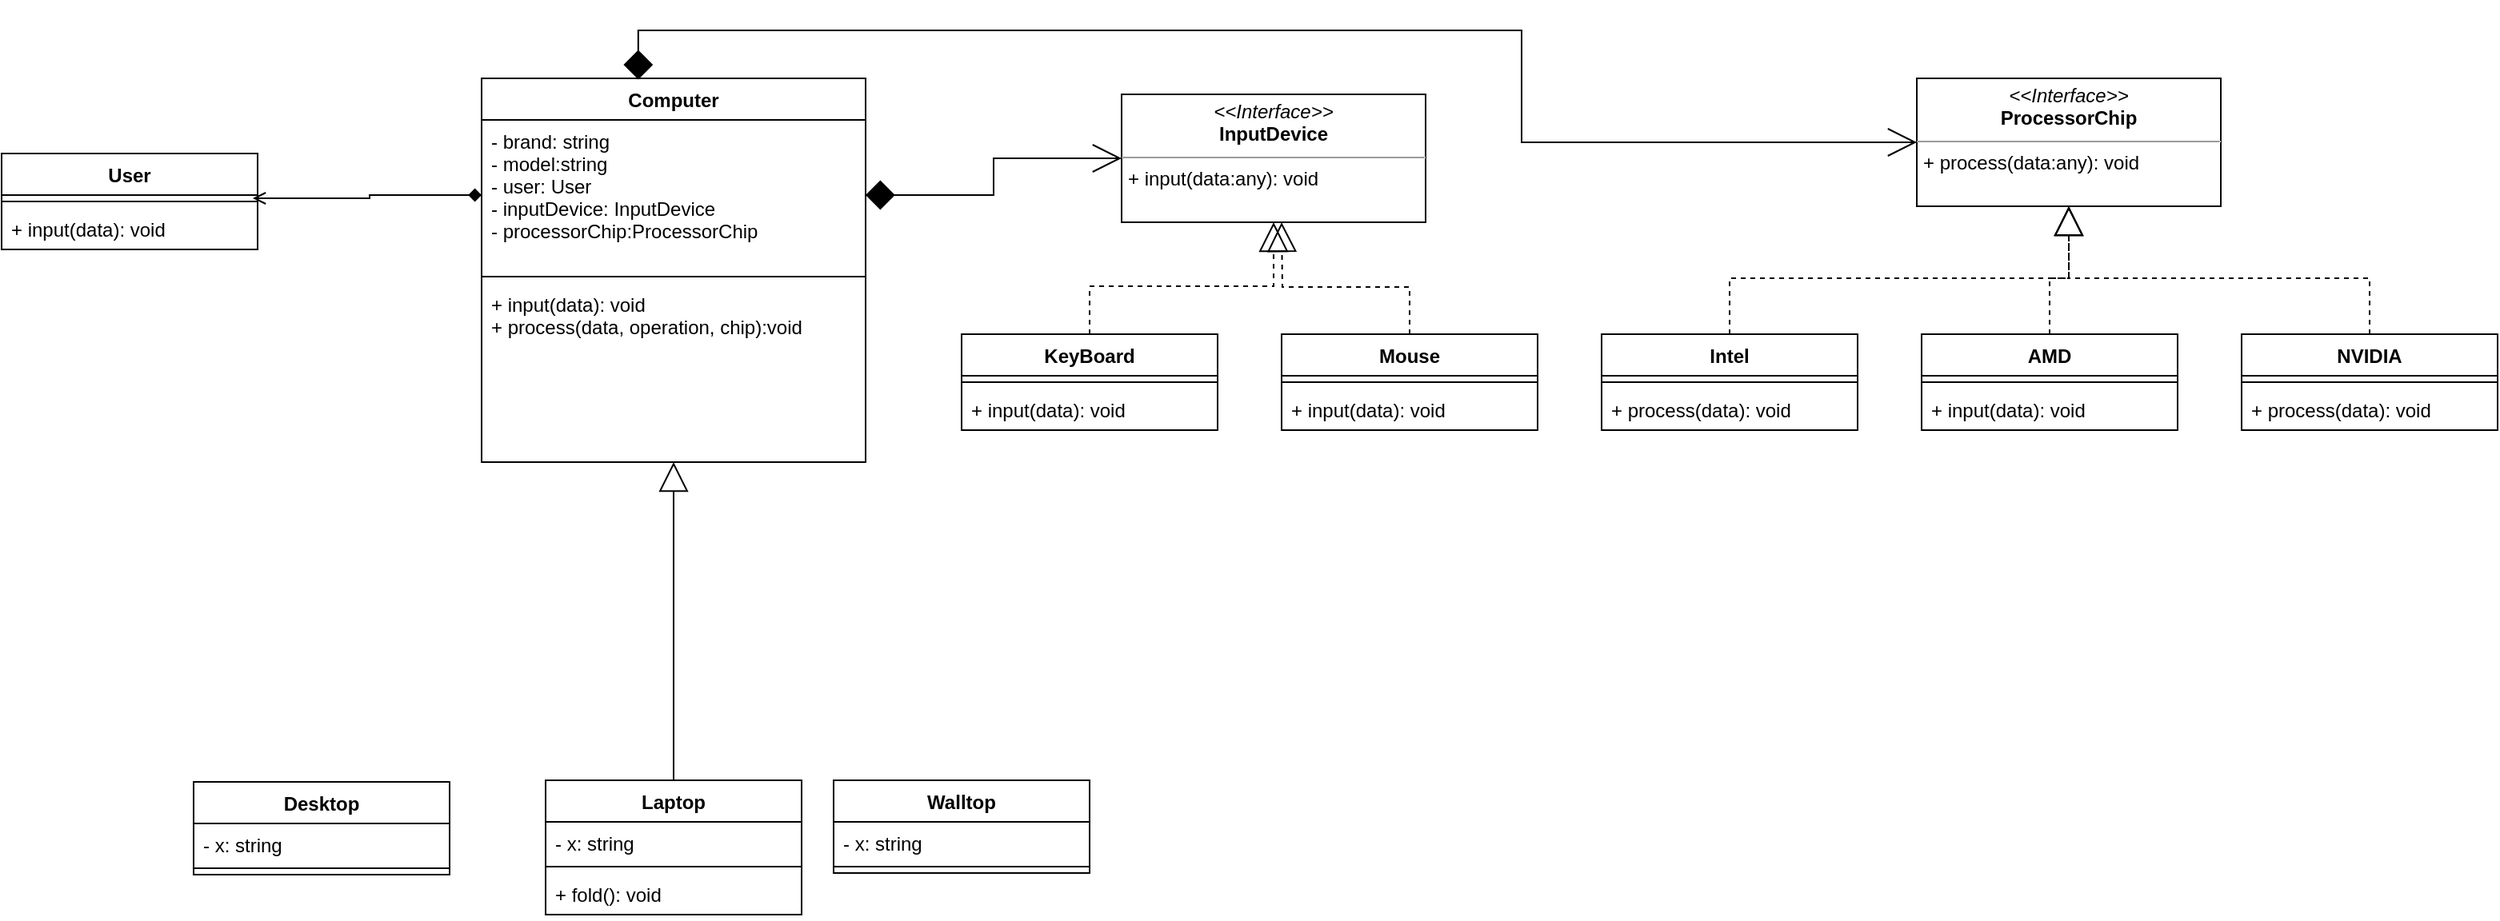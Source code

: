 <mxfile version="16.5.1" type="device"><diagram id="beDGnjfkKSLwrwUo9Oyk" name="Page-2"><mxGraphModel dx="1021" dy="1751" grid="1" gridSize="10" guides="1" tooltips="1" connect="1" arrows="1" fold="1" page="1" pageScale="1" pageWidth="850" pageHeight="1100" math="0" shadow="0"><root><mxCell id="rgCSnwu9Jpfe-jQjMlov-0"/><mxCell id="rgCSnwu9Jpfe-jQjMlov-1" parent="rgCSnwu9Jpfe-jQjMlov-0"/><mxCell id="rgCSnwu9Jpfe-jQjMlov-2" value="Computer" style="swimlane;fontStyle=1;align=center;verticalAlign=top;childLayout=stackLayout;horizontal=1;startSize=26;horizontalStack=0;resizeParent=1;resizeParentMax=0;resizeLast=0;collapsible=1;marginBottom=0;" parent="rgCSnwu9Jpfe-jQjMlov-1" vertex="1"><mxGeometry x="340" y="-120" width="240" height="240" as="geometry"/></mxCell><mxCell id="rgCSnwu9Jpfe-jQjMlov-3" value="- brand: string&#10;- model:string&#10;- user: User&#10;- inputDevice: InputDevice&#10;- processorChip:ProcessorChip" style="text;strokeColor=none;fillColor=none;align=left;verticalAlign=top;spacingLeft=4;spacingRight=4;overflow=hidden;rotatable=0;points=[[0,0.5],[1,0.5]];portConstraint=eastwest;" parent="rgCSnwu9Jpfe-jQjMlov-2" vertex="1"><mxGeometry y="26" width="240" height="94" as="geometry"/></mxCell><mxCell id="rgCSnwu9Jpfe-jQjMlov-4" value="" style="line;strokeWidth=1;fillColor=none;align=left;verticalAlign=middle;spacingTop=-1;spacingLeft=3;spacingRight=3;rotatable=0;labelPosition=right;points=[];portConstraint=eastwest;" parent="rgCSnwu9Jpfe-jQjMlov-2" vertex="1"><mxGeometry y="120" width="240" height="8" as="geometry"/></mxCell><mxCell id="rgCSnwu9Jpfe-jQjMlov-5" value="+ input(data): void&#10;+ process(data, operation, chip):void" style="text;strokeColor=none;fillColor=none;align=left;verticalAlign=top;spacingLeft=4;spacingRight=4;overflow=hidden;rotatable=0;points=[[0,0.5],[1,0.5]];portConstraint=eastwest;" parent="rgCSnwu9Jpfe-jQjMlov-2" vertex="1"><mxGeometry y="128" width="240" height="112" as="geometry"/></mxCell><mxCell id="rgCSnwu9Jpfe-jQjMlov-8" value="Desktop" style="swimlane;fontStyle=1;align=center;verticalAlign=top;childLayout=stackLayout;horizontal=1;startSize=26;horizontalStack=0;resizeParent=1;resizeParentMax=0;resizeLast=0;collapsible=1;marginBottom=0;" parent="rgCSnwu9Jpfe-jQjMlov-1" vertex="1"><mxGeometry x="160" y="320" width="160" height="58" as="geometry"/></mxCell><mxCell id="rgCSnwu9Jpfe-jQjMlov-9" value="- x: string&#10;" style="text;strokeColor=none;fillColor=none;align=left;verticalAlign=top;spacingLeft=4;spacingRight=4;overflow=hidden;rotatable=0;points=[[0,0.5],[1,0.5]];portConstraint=eastwest;" parent="rgCSnwu9Jpfe-jQjMlov-8" vertex="1"><mxGeometry y="26" width="160" height="24" as="geometry"/></mxCell><mxCell id="rgCSnwu9Jpfe-jQjMlov-10" value="" style="line;strokeWidth=1;fillColor=none;align=left;verticalAlign=middle;spacingTop=-1;spacingLeft=3;spacingRight=3;rotatable=0;labelPosition=right;points=[];portConstraint=eastwest;" parent="rgCSnwu9Jpfe-jQjMlov-8" vertex="1"><mxGeometry y="50" width="160" height="8" as="geometry"/></mxCell><mxCell id="U3gfmyDTUw4HRqLAKLhG-10" style="edgeStyle=orthogonalEdgeStyle;rounded=0;orthogonalLoop=1;jettySize=auto;html=1;endArrow=block;endFill=0;endSize=16;" edge="1" parent="rgCSnwu9Jpfe-jQjMlov-1" source="dHRBcFLl5TiN18krAdYi-0" target="rgCSnwu9Jpfe-jQjMlov-2"><mxGeometry relative="1" as="geometry"/></mxCell><mxCell id="dHRBcFLl5TiN18krAdYi-0" value="Laptop" style="swimlane;fontStyle=1;align=center;verticalAlign=top;childLayout=stackLayout;horizontal=1;startSize=26;horizontalStack=0;resizeParent=1;resizeParentMax=0;resizeLast=0;collapsible=1;marginBottom=0;" parent="rgCSnwu9Jpfe-jQjMlov-1" vertex="1"><mxGeometry x="380" y="319" width="160" height="84" as="geometry"/></mxCell><mxCell id="dHRBcFLl5TiN18krAdYi-1" value="- x: string&#10;" style="text;strokeColor=none;fillColor=none;align=left;verticalAlign=top;spacingLeft=4;spacingRight=4;overflow=hidden;rotatable=0;points=[[0,0.5],[1,0.5]];portConstraint=eastwest;" parent="dHRBcFLl5TiN18krAdYi-0" vertex="1"><mxGeometry y="26" width="160" height="24" as="geometry"/></mxCell><mxCell id="dHRBcFLl5TiN18krAdYi-2" value="" style="line;strokeWidth=1;fillColor=none;align=left;verticalAlign=middle;spacingTop=-1;spacingLeft=3;spacingRight=3;rotatable=0;labelPosition=right;points=[];portConstraint=eastwest;" parent="dHRBcFLl5TiN18krAdYi-0" vertex="1"><mxGeometry y="50" width="160" height="8" as="geometry"/></mxCell><mxCell id="dHRBcFLl5TiN18krAdYi-3" value="+ fold(): void" style="text;strokeColor=none;fillColor=none;align=left;verticalAlign=top;spacingLeft=4;spacingRight=4;overflow=hidden;rotatable=0;points=[[0,0.5],[1,0.5]];portConstraint=eastwest;" parent="dHRBcFLl5TiN18krAdYi-0" vertex="1"><mxGeometry y="58" width="160" height="26" as="geometry"/></mxCell><mxCell id="dHRBcFLl5TiN18krAdYi-4" value="Walltop" style="swimlane;fontStyle=1;align=center;verticalAlign=top;childLayout=stackLayout;horizontal=1;startSize=26;horizontalStack=0;resizeParent=1;resizeParentMax=0;resizeLast=0;collapsible=1;marginBottom=0;" parent="rgCSnwu9Jpfe-jQjMlov-1" vertex="1"><mxGeometry x="560" y="319" width="160" height="58" as="geometry"/></mxCell><mxCell id="dHRBcFLl5TiN18krAdYi-5" value="- x: string&#10;" style="text;strokeColor=none;fillColor=none;align=left;verticalAlign=top;spacingLeft=4;spacingRight=4;overflow=hidden;rotatable=0;points=[[0,0.5],[1,0.5]];portConstraint=eastwest;" parent="dHRBcFLl5TiN18krAdYi-4" vertex="1"><mxGeometry y="26" width="160" height="24" as="geometry"/></mxCell><mxCell id="dHRBcFLl5TiN18krAdYi-6" value="" style="line;strokeWidth=1;fillColor=none;align=left;verticalAlign=middle;spacingTop=-1;spacingLeft=3;spacingRight=3;rotatable=0;labelPosition=right;points=[];portConstraint=eastwest;" parent="dHRBcFLl5TiN18krAdYi-4" vertex="1"><mxGeometry y="50" width="160" height="8" as="geometry"/></mxCell><mxCell id="dHRBcFLl5TiN18krAdYi-33" style="edgeStyle=orthogonalEdgeStyle;rounded=0;orthogonalLoop=1;jettySize=auto;html=1;entryX=0.5;entryY=1;entryDx=0;entryDy=0;startArrow=none;startFill=0;endArrow=block;endFill=0;dashed=1;endSize=16;" parent="rgCSnwu9Jpfe-jQjMlov-1" source="dHRBcFLl5TiN18krAdYi-10" target="dHRBcFLl5TiN18krAdYi-31" edge="1"><mxGeometry relative="1" as="geometry"/></mxCell><mxCell id="dHRBcFLl5TiN18krAdYi-10" value="KeyBoard" style="swimlane;fontStyle=1;align=center;verticalAlign=top;childLayout=stackLayout;horizontal=1;startSize=26;horizontalStack=0;resizeParent=1;resizeParentMax=0;resizeLast=0;collapsible=1;marginBottom=0;" parent="rgCSnwu9Jpfe-jQjMlov-1" vertex="1"><mxGeometry x="640" y="40" width="160" height="60" as="geometry"/></mxCell><mxCell id="dHRBcFLl5TiN18krAdYi-12" value="" style="line;strokeWidth=1;fillColor=none;align=left;verticalAlign=middle;spacingTop=-1;spacingLeft=3;spacingRight=3;rotatable=0;labelPosition=right;points=[];portConstraint=eastwest;" parent="dHRBcFLl5TiN18krAdYi-10" vertex="1"><mxGeometry y="26" width="160" height="8" as="geometry"/></mxCell><mxCell id="dHRBcFLl5TiN18krAdYi-13" value="+ input(data): void" style="text;strokeColor=none;fillColor=none;align=left;verticalAlign=top;spacingLeft=4;spacingRight=4;overflow=hidden;rotatable=0;points=[[0,0.5],[1,0.5]];portConstraint=eastwest;" parent="dHRBcFLl5TiN18krAdYi-10" vertex="1"><mxGeometry y="34" width="160" height="26" as="geometry"/></mxCell><mxCell id="dHRBcFLl5TiN18krAdYi-34" style="edgeStyle=orthogonalEdgeStyle;rounded=0;orthogonalLoop=1;jettySize=auto;html=1;dashed=1;startArrow=none;startFill=0;endArrow=block;endFill=0;endSize=16;" parent="rgCSnwu9Jpfe-jQjMlov-1" source="dHRBcFLl5TiN18krAdYi-14" edge="1"><mxGeometry relative="1" as="geometry"><mxPoint x="840" y="-30" as="targetPoint"/></mxGeometry></mxCell><mxCell id="dHRBcFLl5TiN18krAdYi-14" value="Mouse" style="swimlane;fontStyle=1;align=center;verticalAlign=top;childLayout=stackLayout;horizontal=1;startSize=26;horizontalStack=0;resizeParent=1;resizeParentMax=0;resizeLast=0;collapsible=1;marginBottom=0;" parent="rgCSnwu9Jpfe-jQjMlov-1" vertex="1"><mxGeometry x="840" y="40" width="160" height="60" as="geometry"/></mxCell><mxCell id="dHRBcFLl5TiN18krAdYi-15" value="" style="line;strokeWidth=1;fillColor=none;align=left;verticalAlign=middle;spacingTop=-1;spacingLeft=3;spacingRight=3;rotatable=0;labelPosition=right;points=[];portConstraint=eastwest;" parent="dHRBcFLl5TiN18krAdYi-14" vertex="1"><mxGeometry y="26" width="160" height="8" as="geometry"/></mxCell><mxCell id="dHRBcFLl5TiN18krAdYi-16" value="+ input(data): void" style="text;strokeColor=none;fillColor=none;align=left;verticalAlign=top;spacingLeft=4;spacingRight=4;overflow=hidden;rotatable=0;points=[[0,0.5],[1,0.5]];portConstraint=eastwest;" parent="dHRBcFLl5TiN18krAdYi-14" vertex="1"><mxGeometry y="34" width="160" height="26" as="geometry"/></mxCell><mxCell id="dHRBcFLl5TiN18krAdYi-19" value="User" style="swimlane;fontStyle=1;align=center;verticalAlign=top;childLayout=stackLayout;horizontal=1;startSize=26;horizontalStack=0;resizeParent=1;resizeParentMax=0;resizeLast=0;collapsible=1;marginBottom=0;" parent="rgCSnwu9Jpfe-jQjMlov-1" vertex="1"><mxGeometry x="40" y="-73" width="160" height="60" as="geometry"/></mxCell><mxCell id="dHRBcFLl5TiN18krAdYi-20" value="" style="line;strokeWidth=1;fillColor=none;align=left;verticalAlign=middle;spacingTop=-1;spacingLeft=3;spacingRight=3;rotatable=0;labelPosition=right;points=[];portConstraint=eastwest;" parent="dHRBcFLl5TiN18krAdYi-19" vertex="1"><mxGeometry y="26" width="160" height="8" as="geometry"/></mxCell><mxCell id="dHRBcFLl5TiN18krAdYi-21" value="+ input(data): void" style="text;strokeColor=none;fillColor=none;align=left;verticalAlign=top;spacingLeft=4;spacingRight=4;overflow=hidden;rotatable=0;points=[[0,0.5],[1,0.5]];portConstraint=eastwest;" parent="dHRBcFLl5TiN18krAdYi-19" vertex="1"><mxGeometry y="34" width="160" height="26" as="geometry"/></mxCell><mxCell id="dHRBcFLl5TiN18krAdYi-22" style="edgeStyle=orthogonalEdgeStyle;rounded=0;orthogonalLoop=1;jettySize=auto;html=1;entryX=0.981;entryY=0.25;entryDx=0;entryDy=0;entryPerimeter=0;startArrow=diamond;startFill=1;endArrow=open;endFill=0;" parent="rgCSnwu9Jpfe-jQjMlov-1" source="rgCSnwu9Jpfe-jQjMlov-3" target="dHRBcFLl5TiN18krAdYi-20" edge="1"><mxGeometry relative="1" as="geometry"/></mxCell><mxCell id="dHRBcFLl5TiN18krAdYi-31" value="&lt;p style=&quot;margin: 0px ; margin-top: 4px ; text-align: center&quot;&gt;&lt;i&gt;&amp;lt;&amp;lt;Interface&amp;gt;&amp;gt;&lt;/i&gt;&lt;br&gt;&lt;b&gt;InputDevice&lt;/b&gt;&lt;/p&gt;&lt;hr size=&quot;1&quot;&gt;&lt;p style=&quot;margin: 0px ; margin-left: 4px&quot;&gt;&lt;/p&gt;&lt;p style=&quot;margin: 0px ; margin-left: 4px&quot;&gt;+ input(data:any): void&lt;br&gt;&lt;br&gt;&lt;/p&gt;" style="verticalAlign=top;align=left;overflow=fill;fontSize=12;fontFamily=Helvetica;html=1;" parent="rgCSnwu9Jpfe-jQjMlov-1" vertex="1"><mxGeometry x="740" y="-110" width="190" height="80" as="geometry"/></mxCell><mxCell id="dHRBcFLl5TiN18krAdYi-35" value="&lt;p style=&quot;margin: 0px ; margin-top: 4px ; text-align: center&quot;&gt;&lt;i&gt;&amp;lt;&amp;lt;Interface&amp;gt;&amp;gt;&lt;/i&gt;&lt;br&gt;&lt;b&gt;ProcessorChip&lt;/b&gt;&lt;/p&gt;&lt;hr size=&quot;1&quot;&gt;&lt;p style=&quot;margin: 0px ; margin-left: 4px&quot;&gt;&lt;/p&gt;&lt;p style=&quot;margin: 0px ; margin-left: 4px&quot;&gt;+ process(data:any): void&lt;br&gt;&lt;br&gt;&lt;/p&gt;" style="verticalAlign=top;align=left;overflow=fill;fontSize=12;fontFamily=Helvetica;html=1;" parent="rgCSnwu9Jpfe-jQjMlov-1" vertex="1"><mxGeometry x="1237" y="-120" width="190" height="80" as="geometry"/></mxCell><mxCell id="dHRBcFLl5TiN18krAdYi-36" value="Intel" style="swimlane;fontStyle=1;align=center;verticalAlign=top;childLayout=stackLayout;horizontal=1;startSize=26;horizontalStack=0;resizeParent=1;resizeParentMax=0;resizeLast=0;collapsible=1;marginBottom=0;" parent="rgCSnwu9Jpfe-jQjMlov-1" vertex="1"><mxGeometry x="1040" y="40" width="160" height="60" as="geometry"/></mxCell><mxCell id="dHRBcFLl5TiN18krAdYi-37" value="" style="line;strokeWidth=1;fillColor=none;align=left;verticalAlign=middle;spacingTop=-1;spacingLeft=3;spacingRight=3;rotatable=0;labelPosition=right;points=[];portConstraint=eastwest;" parent="dHRBcFLl5TiN18krAdYi-36" vertex="1"><mxGeometry y="26" width="160" height="8" as="geometry"/></mxCell><mxCell id="dHRBcFLl5TiN18krAdYi-38" value="+ process(data): void" style="text;strokeColor=none;fillColor=none;align=left;verticalAlign=top;spacingLeft=4;spacingRight=4;overflow=hidden;rotatable=0;points=[[0,0.5],[1,0.5]];portConstraint=eastwest;" parent="dHRBcFLl5TiN18krAdYi-36" vertex="1"><mxGeometry y="34" width="160" height="26" as="geometry"/></mxCell><mxCell id="dHRBcFLl5TiN18krAdYi-39" value="AMD" style="swimlane;fontStyle=1;align=center;verticalAlign=top;childLayout=stackLayout;horizontal=1;startSize=26;horizontalStack=0;resizeParent=1;resizeParentMax=0;resizeLast=0;collapsible=1;marginBottom=0;" parent="rgCSnwu9Jpfe-jQjMlov-1" vertex="1"><mxGeometry x="1240" y="40" width="160" height="60" as="geometry"/></mxCell><mxCell id="dHRBcFLl5TiN18krAdYi-40" value="" style="line;strokeWidth=1;fillColor=none;align=left;verticalAlign=middle;spacingTop=-1;spacingLeft=3;spacingRight=3;rotatable=0;labelPosition=right;points=[];portConstraint=eastwest;" parent="dHRBcFLl5TiN18krAdYi-39" vertex="1"><mxGeometry y="26" width="160" height="8" as="geometry"/></mxCell><mxCell id="dHRBcFLl5TiN18krAdYi-41" value="+ input(data): void" style="text;strokeColor=none;fillColor=none;align=left;verticalAlign=top;spacingLeft=4;spacingRight=4;overflow=hidden;rotatable=0;points=[[0,0.5],[1,0.5]];portConstraint=eastwest;" parent="dHRBcFLl5TiN18krAdYi-39" vertex="1"><mxGeometry y="34" width="160" height="26" as="geometry"/></mxCell><mxCell id="dHRBcFLl5TiN18krAdYi-42" value="NVIDIA" style="swimlane;fontStyle=1;align=center;verticalAlign=top;childLayout=stackLayout;horizontal=1;startSize=26;horizontalStack=0;resizeParent=1;resizeParentMax=0;resizeLast=0;collapsible=1;marginBottom=0;" parent="rgCSnwu9Jpfe-jQjMlov-1" vertex="1"><mxGeometry x="1440" y="40" width="160" height="60" as="geometry"/></mxCell><mxCell id="dHRBcFLl5TiN18krAdYi-43" value="" style="line;strokeWidth=1;fillColor=none;align=left;verticalAlign=middle;spacingTop=-1;spacingLeft=3;spacingRight=3;rotatable=0;labelPosition=right;points=[];portConstraint=eastwest;" parent="dHRBcFLl5TiN18krAdYi-42" vertex="1"><mxGeometry y="26" width="160" height="8" as="geometry"/></mxCell><mxCell id="dHRBcFLl5TiN18krAdYi-44" value="+ process(data): void" style="text;strokeColor=none;fillColor=none;align=left;verticalAlign=top;spacingLeft=4;spacingRight=4;overflow=hidden;rotatable=0;points=[[0,0.5],[1,0.5]];portConstraint=eastwest;" parent="dHRBcFLl5TiN18krAdYi-42" vertex="1"><mxGeometry y="34" width="160" height="26" as="geometry"/></mxCell><mxCell id="U3gfmyDTUw4HRqLAKLhG-11" style="edgeStyle=orthogonalEdgeStyle;rounded=0;orthogonalLoop=1;jettySize=auto;html=1;endArrow=open;endFill=0;endSize=16;startArrow=diamond;startFill=1;startSize=16;" edge="1" parent="rgCSnwu9Jpfe-jQjMlov-1" source="rgCSnwu9Jpfe-jQjMlov-3" target="dHRBcFLl5TiN18krAdYi-31"><mxGeometry relative="1" as="geometry"/></mxCell><mxCell id="U3gfmyDTUw4HRqLAKLhG-12" style="edgeStyle=orthogonalEdgeStyle;rounded=0;orthogonalLoop=1;jettySize=auto;html=1;startArrow=none;startFill=0;endArrow=block;endFill=0;dashed=1;endSize=16;exitX=0.5;exitY=0;exitDx=0;exitDy=0;" edge="1" parent="rgCSnwu9Jpfe-jQjMlov-1" source="dHRBcFLl5TiN18krAdYi-36" target="dHRBcFLl5TiN18krAdYi-35"><mxGeometry relative="1" as="geometry"><mxPoint x="1120" y="30" as="sourcePoint"/><mxPoint x="1324.94" y="-40" as="targetPoint"/></mxGeometry></mxCell><mxCell id="U3gfmyDTUw4HRqLAKLhG-13" style="edgeStyle=orthogonalEdgeStyle;rounded=0;orthogonalLoop=1;jettySize=auto;html=1;startArrow=none;startFill=0;endArrow=block;endFill=0;dashed=1;endSize=16;exitX=0.5;exitY=0;exitDx=0;exitDy=0;entryX=0.5;entryY=1;entryDx=0;entryDy=0;" edge="1" parent="rgCSnwu9Jpfe-jQjMlov-1" source="dHRBcFLl5TiN18krAdYi-39" target="dHRBcFLl5TiN18krAdYi-35"><mxGeometry relative="1" as="geometry"><mxPoint x="1130" y="50" as="sourcePoint"/><mxPoint x="1342.059" y="-30" as="targetPoint"/></mxGeometry></mxCell><mxCell id="U3gfmyDTUw4HRqLAKLhG-15" style="edgeStyle=orthogonalEdgeStyle;rounded=0;orthogonalLoop=1;jettySize=auto;html=1;startArrow=none;startFill=0;endArrow=block;endFill=0;dashed=1;endSize=16;exitX=0.5;exitY=0;exitDx=0;exitDy=0;" edge="1" parent="rgCSnwu9Jpfe-jQjMlov-1" source="dHRBcFLl5TiN18krAdYi-42" target="dHRBcFLl5TiN18krAdYi-35"><mxGeometry relative="1" as="geometry"><mxPoint x="1330" y="50" as="sourcePoint"/><mxPoint x="1342" y="-30" as="targetPoint"/></mxGeometry></mxCell><mxCell id="U3gfmyDTUw4HRqLAKLhG-18" style="edgeStyle=orthogonalEdgeStyle;rounded=0;orthogonalLoop=1;jettySize=auto;html=1;endArrow=open;endFill=0;endSize=16;startArrow=diamond;startFill=1;startSize=16;exitX=0.408;exitY=0.003;exitDx=0;exitDy=0;exitPerimeter=0;" edge="1" parent="rgCSnwu9Jpfe-jQjMlov-1" source="rgCSnwu9Jpfe-jQjMlov-2" target="dHRBcFLl5TiN18krAdYi-35"><mxGeometry relative="1" as="geometry"><mxPoint x="590" y="-37.0" as="sourcePoint"/><mxPoint x="750" y="-59.941" as="targetPoint"/><Array as="points"><mxPoint x="438" y="-150"/><mxPoint x="990" y="-150"/><mxPoint x="990" y="-80"/></Array></mxGeometry></mxCell></root></mxGraphModel></diagram></mxfile>